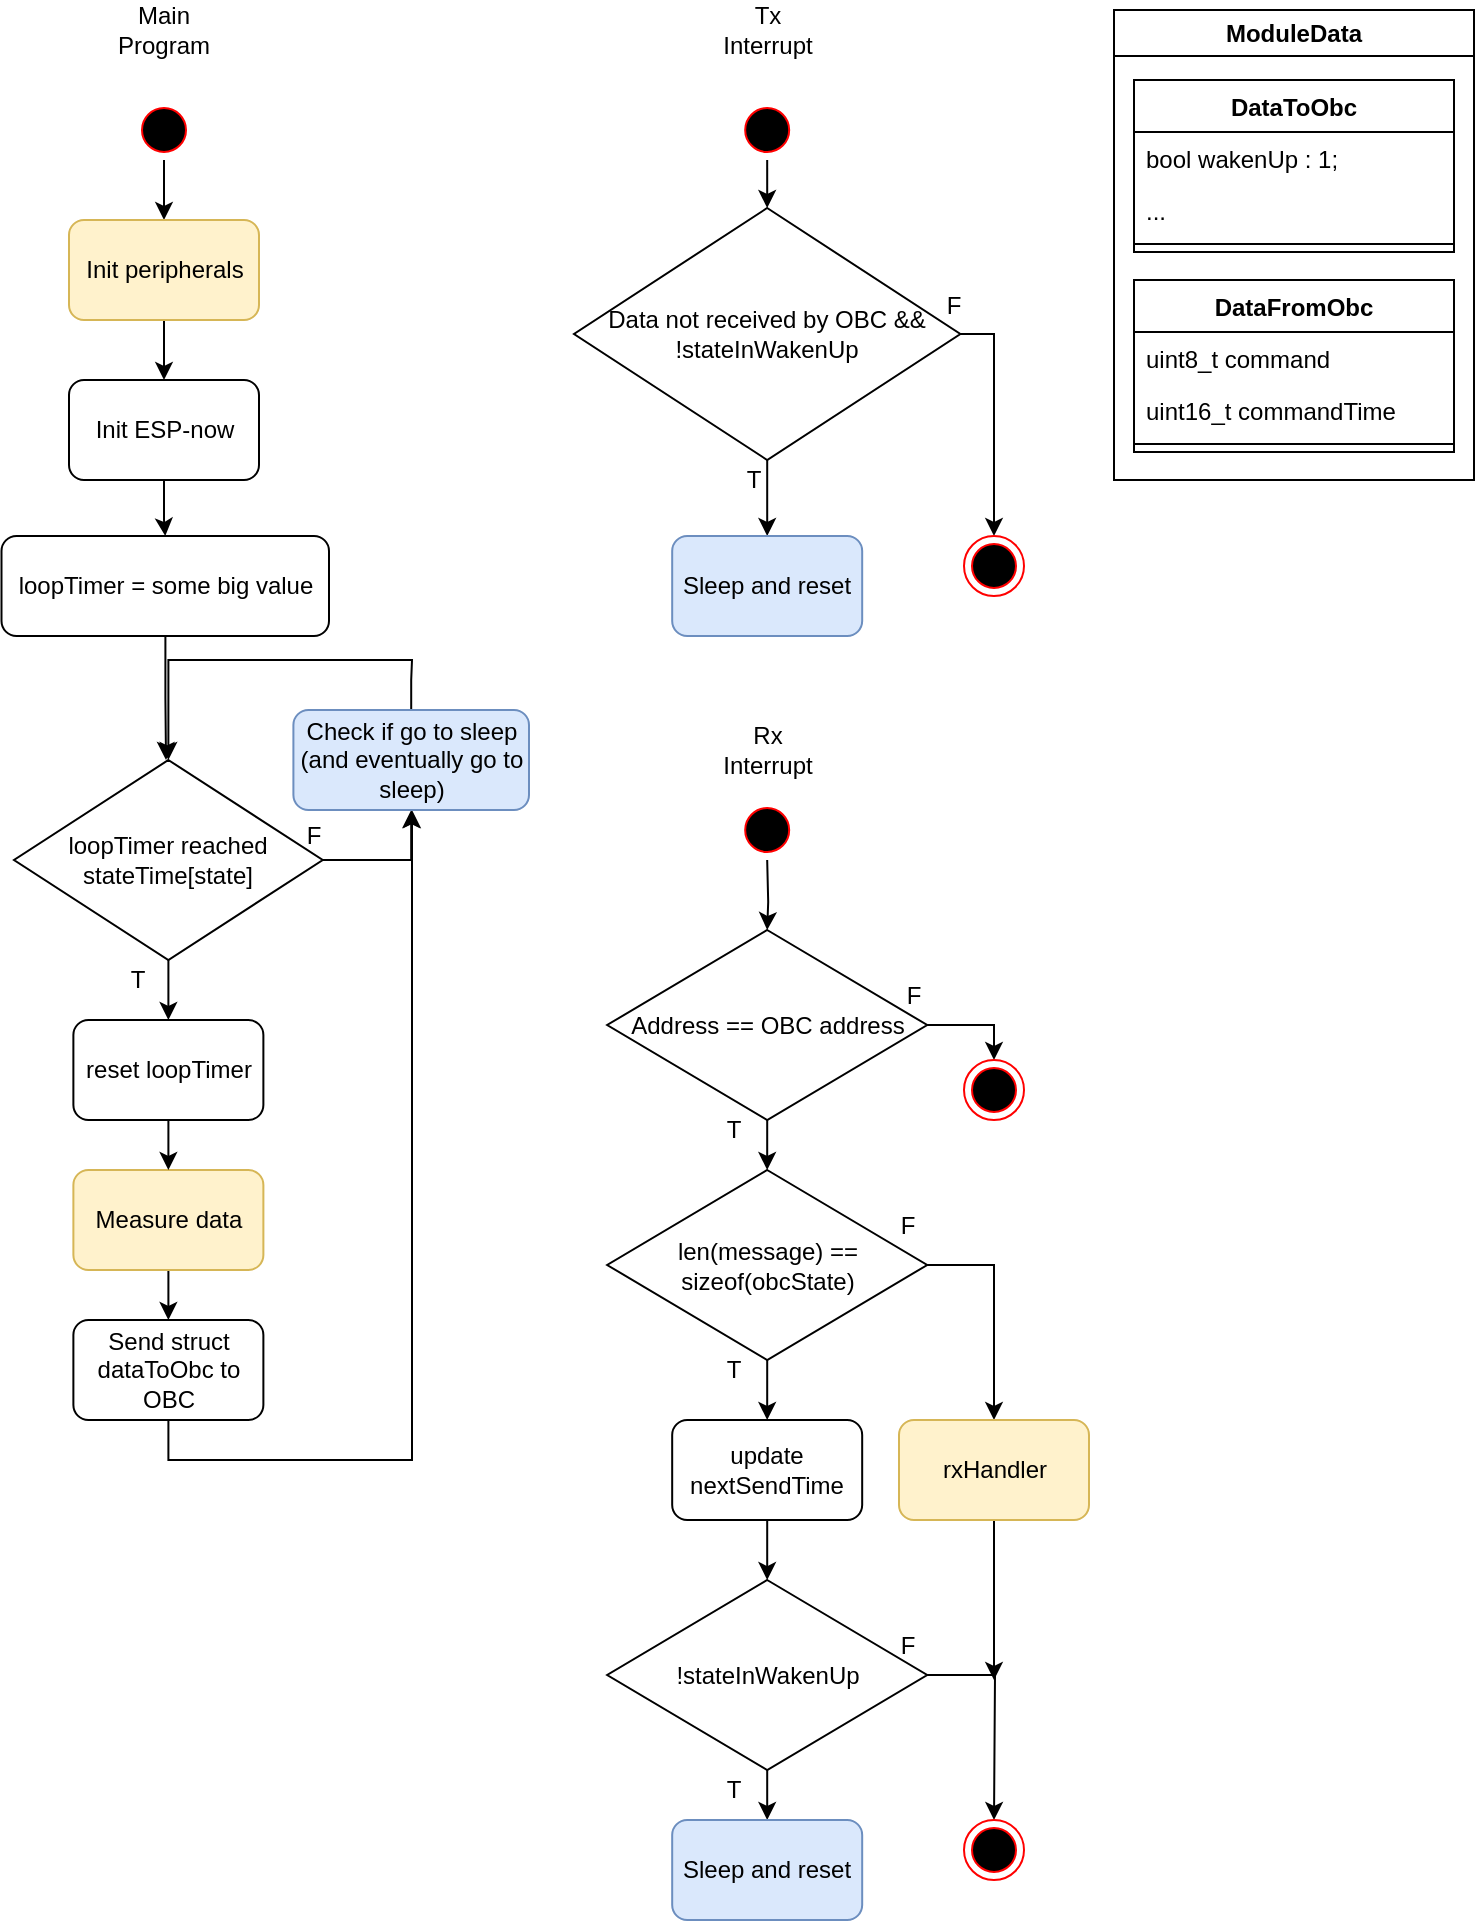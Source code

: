 <mxfile version="20.8.2" type="device"><diagram id="5hqBROGm56fKlFML5DO0" name="Page-1"><mxGraphModel dx="1434" dy="749" grid="1" gridSize="10" guides="1" tooltips="1" connect="1" arrows="1" fold="1" page="1" pageScale="1" pageWidth="827" pageHeight="1169" math="0" shadow="0"><root><mxCell id="0"/><mxCell id="1" parent="0"/><mxCell id="C-xikxSKRyJibGNk0mY0-21" style="edgeStyle=orthogonalEdgeStyle;rounded=0;orthogonalLoop=1;jettySize=auto;html=1;entryX=0.5;entryY=0;entryDx=0;entryDy=0;" parent="1" target="C-xikxSKRyJibGNk0mY0-9" edge="1"><mxGeometry relative="1" as="geometry"><mxPoint x="145" y="120" as="sourcePoint"/></mxGeometry></mxCell><mxCell id="C-xikxSKRyJibGNk0mY0-23" style="edgeStyle=orthogonalEdgeStyle;rounded=0;orthogonalLoop=1;jettySize=auto;html=1;entryX=0.5;entryY=0;entryDx=0;entryDy=0;" parent="1" source="C-xikxSKRyJibGNk0mY0-9" target="C-xikxSKRyJibGNk0mY0-10" edge="1"><mxGeometry relative="1" as="geometry"/></mxCell><mxCell id="C-xikxSKRyJibGNk0mY0-9" value="&lt;div&gt;Init peripherals&lt;/div&gt;" style="rounded=1;whiteSpace=wrap;html=1;fillColor=#fff2cc;strokeColor=#d6b656;" parent="1" vertex="1"><mxGeometry x="97.5" y="150" width="95" height="50" as="geometry"/></mxCell><mxCell id="C-xikxSKRyJibGNk0mY0-24" style="edgeStyle=orthogonalEdgeStyle;rounded=0;orthogonalLoop=1;jettySize=auto;html=1;entryX=0.5;entryY=0;entryDx=0;entryDy=0;" parent="1" source="C-xikxSKRyJibGNk0mY0-10" target="C-xikxSKRyJibGNk0mY0-11" edge="1"><mxGeometry relative="1" as="geometry"/></mxCell><mxCell id="C-xikxSKRyJibGNk0mY0-10" value="&lt;div&gt;Init ESP-now&lt;/div&gt;" style="rounded=1;whiteSpace=wrap;html=1;" parent="1" vertex="1"><mxGeometry x="97.5" y="230" width="95" height="50" as="geometry"/></mxCell><mxCell id="C-xikxSKRyJibGNk0mY0-25" style="edgeStyle=orthogonalEdgeStyle;rounded=0;orthogonalLoop=1;jettySize=auto;html=1;" parent="1" source="C-xikxSKRyJibGNk0mY0-11" edge="1"><mxGeometry relative="1" as="geometry"><mxPoint x="146" y="420" as="targetPoint"/></mxGeometry></mxCell><mxCell id="C-xikxSKRyJibGNk0mY0-11" value="loopTimer = some big value" style="rounded=1;whiteSpace=wrap;html=1;" parent="1" vertex="1"><mxGeometry x="63.75" y="308" width="163.75" height="50" as="geometry"/></mxCell><mxCell id="BW5ZEu1yhcZMdTFT7D4n-3" style="edgeStyle=orthogonalEdgeStyle;rounded=0;orthogonalLoop=1;jettySize=auto;html=1;entryX=0.5;entryY=0;entryDx=0;entryDy=0;" edge="1" parent="1" source="C-xikxSKRyJibGNk0mY0-12" target="fMhfvh2947QSmpEgsutE-5"><mxGeometry relative="1" as="geometry"/></mxCell><mxCell id="C-xikxSKRyJibGNk0mY0-12" value="Measure data" style="rounded=1;whiteSpace=wrap;html=1;fillColor=#fff2cc;strokeColor=#d6b656;" parent="1" vertex="1"><mxGeometry x="99.69" y="625" width="95" height="50" as="geometry"/></mxCell><mxCell id="BW5ZEu1yhcZMdTFT7D4n-2" style="edgeStyle=orthogonalEdgeStyle;rounded=0;orthogonalLoop=1;jettySize=auto;html=1;entryX=0.5;entryY=0;entryDx=0;entryDy=0;" edge="1" parent="1" source="C-xikxSKRyJibGNk0mY0-13" target="C-xikxSKRyJibGNk0mY0-12"><mxGeometry relative="1" as="geometry"/></mxCell><mxCell id="C-xikxSKRyJibGNk0mY0-13" value="reset loopTimer" style="rounded=1;whiteSpace=wrap;html=1;" parent="1" vertex="1"><mxGeometry x="99.69" y="550" width="95" height="50" as="geometry"/></mxCell><mxCell id="C-xikxSKRyJibGNk0mY0-39" value="DataToObc" style="swimlane;fontStyle=1;align=center;verticalAlign=top;childLayout=stackLayout;horizontal=1;startSize=26;horizontalStack=0;resizeParent=1;resizeParentMax=0;resizeLast=0;collapsible=1;marginBottom=0;" parent="1" vertex="1"><mxGeometry x="630" y="80" width="160" height="86" as="geometry"/></mxCell><mxCell id="C-xikxSKRyJibGNk0mY0-40" value="bool wakenUp : 1;" style="text;strokeColor=none;fillColor=none;align=left;verticalAlign=top;spacingLeft=4;spacingRight=4;overflow=hidden;rotatable=0;points=[[0,0.5],[1,0.5]];portConstraint=eastwest;" parent="C-xikxSKRyJibGNk0mY0-39" vertex="1"><mxGeometry y="26" width="160" height="26" as="geometry"/></mxCell><mxCell id="C-xikxSKRyJibGNk0mY0-47" value="..." style="text;strokeColor=none;fillColor=none;align=left;verticalAlign=top;spacingLeft=4;spacingRight=4;overflow=hidden;rotatable=0;points=[[0,0.5],[1,0.5]];portConstraint=eastwest;" parent="C-xikxSKRyJibGNk0mY0-39" vertex="1"><mxGeometry y="52" width="160" height="26" as="geometry"/></mxCell><mxCell id="C-xikxSKRyJibGNk0mY0-41" value="" style="line;strokeWidth=1;fillColor=none;align=left;verticalAlign=middle;spacingTop=-1;spacingLeft=3;spacingRight=3;rotatable=0;labelPosition=right;points=[];portConstraint=eastwest;" parent="C-xikxSKRyJibGNk0mY0-39" vertex="1"><mxGeometry y="78" width="160" height="8" as="geometry"/></mxCell><mxCell id="C-xikxSKRyJibGNk0mY0-43" value="DataFromObc" style="swimlane;fontStyle=1;align=center;verticalAlign=top;childLayout=stackLayout;horizontal=1;startSize=26;horizontalStack=0;resizeParent=1;resizeParentMax=0;resizeLast=0;collapsible=1;marginBottom=0;" parent="1" vertex="1"><mxGeometry x="630" y="180" width="160" height="86" as="geometry"/></mxCell><mxCell id="C-xikxSKRyJibGNk0mY0-54" value="uint8_t command" style="text;strokeColor=none;fillColor=none;align=left;verticalAlign=top;spacingLeft=4;spacingRight=4;overflow=hidden;rotatable=0;points=[[0,0.5],[1,0.5]];portConstraint=eastwest;" parent="C-xikxSKRyJibGNk0mY0-43" vertex="1"><mxGeometry y="26" width="160" height="26" as="geometry"/></mxCell><mxCell id="C-xikxSKRyJibGNk0mY0-55" value="uint16_t commandTime" style="text;strokeColor=none;fillColor=none;align=left;verticalAlign=top;spacingLeft=4;spacingRight=4;overflow=hidden;rotatable=0;points=[[0,0.5],[1,0.5]];portConstraint=eastwest;" parent="C-xikxSKRyJibGNk0mY0-43" vertex="1"><mxGeometry y="52" width="160" height="26" as="geometry"/></mxCell><mxCell id="C-xikxSKRyJibGNk0mY0-45" value="" style="line;strokeWidth=1;fillColor=none;align=left;verticalAlign=middle;spacingTop=-1;spacingLeft=3;spacingRight=3;rotatable=0;labelPosition=right;points=[];portConstraint=eastwest;" parent="C-xikxSKRyJibGNk0mY0-43" vertex="1"><mxGeometry y="78" width="160" height="8" as="geometry"/></mxCell><mxCell id="BW5ZEu1yhcZMdTFT7D4n-4" style="edgeStyle=orthogonalEdgeStyle;rounded=0;orthogonalLoop=1;jettySize=auto;html=1;entryX=0.5;entryY=0;entryDx=0;entryDy=0;" edge="1" parent="1" source="fMhfvh2947QSmpEgsutE-1" target="C-xikxSKRyJibGNk0mY0-13"><mxGeometry relative="1" as="geometry"/></mxCell><mxCell id="BW5ZEu1yhcZMdTFT7D4n-9" style="edgeStyle=orthogonalEdgeStyle;rounded=0;orthogonalLoop=1;jettySize=auto;html=1;entryX=0.5;entryY=1;entryDx=0;entryDy=0;" edge="1" parent="1" source="fMhfvh2947QSmpEgsutE-1" target="BW5ZEu1yhcZMdTFT7D4n-6"><mxGeometry relative="1" as="geometry"><Array as="points"><mxPoint x="269" y="470"/></Array></mxGeometry></mxCell><mxCell id="fMhfvh2947QSmpEgsutE-1" value="loopTimer reached stateTime[state]" style="rhombus;whiteSpace=wrap;html=1;" parent="1" vertex="1"><mxGeometry x="70.0" y="420" width="154.37" height="100" as="geometry"/></mxCell><mxCell id="fMhfvh2947QSmpEgsutE-9" style="edgeStyle=orthogonalEdgeStyle;rounded=0;orthogonalLoop=1;jettySize=auto;html=1;entryX=0.5;entryY=1;entryDx=0;entryDy=0;" parent="1" source="fMhfvh2947QSmpEgsutE-5" target="BW5ZEu1yhcZMdTFT7D4n-6" edge="1"><mxGeometry relative="1" as="geometry"><Array as="points"><mxPoint x="147" y="770"/><mxPoint x="269" y="770"/><mxPoint x="269" y="445"/></Array><mxPoint x="270" y="470" as="targetPoint"/></mxGeometry></mxCell><mxCell id="fMhfvh2947QSmpEgsutE-5" value="Send struct dataToObc to OBC" style="rounded=1;whiteSpace=wrap;html=1;" parent="1" vertex="1"><mxGeometry x="99.69" y="700" width="95" height="50" as="geometry"/></mxCell><mxCell id="fMhfvh2947QSmpEgsutE-7" value="T" style="text;html=1;strokeColor=none;fillColor=none;align=center;verticalAlign=middle;whiteSpace=wrap;rounded=0;" parent="1" vertex="1"><mxGeometry x="122.2" y="520" width="20" height="20" as="geometry"/></mxCell><mxCell id="fMhfvh2947QSmpEgsutE-8" value="F" style="text;html=1;strokeColor=none;fillColor=none;align=center;verticalAlign=middle;whiteSpace=wrap;rounded=0;" parent="1" vertex="1"><mxGeometry x="209.7" y="445" width="20" height="25" as="geometry"/></mxCell><mxCell id="fMhfvh2947QSmpEgsutE-11" value="Main Program" style="text;html=1;strokeColor=none;fillColor=none;align=center;verticalAlign=middle;whiteSpace=wrap;rounded=0;" parent="1" vertex="1"><mxGeometry x="115" y="40" width="60" height="30" as="geometry"/></mxCell><mxCell id="fMhfvh2947QSmpEgsutE-12" value="Tx Interrupt" style="text;html=1;strokeColor=none;fillColor=none;align=center;verticalAlign=middle;whiteSpace=wrap;rounded=0;" parent="1" vertex="1"><mxGeometry x="416.59" y="40" width="60" height="30" as="geometry"/></mxCell><mxCell id="fMhfvh2947QSmpEgsutE-14" value="Rx Interrupt" style="text;html=1;strokeColor=none;fillColor=none;align=center;verticalAlign=middle;whiteSpace=wrap;rounded=0;" parent="1" vertex="1"><mxGeometry x="416.59" y="400" width="60" height="30" as="geometry"/></mxCell><mxCell id="fMhfvh2947QSmpEgsutE-19" value="" style="edgeStyle=orthogonalEdgeStyle;rounded=0;orthogonalLoop=1;jettySize=auto;html=1;" parent="1" source="fMhfvh2947QSmpEgsutE-16" target="fMhfvh2947QSmpEgsutE-18" edge="1"><mxGeometry relative="1" as="geometry"/></mxCell><mxCell id="fMhfvh2947QSmpEgsutE-21" style="edgeStyle=orthogonalEdgeStyle;rounded=0;orthogonalLoop=1;jettySize=auto;html=1;entryX=0.5;entryY=0;entryDx=0;entryDy=0;" parent="1" source="fMhfvh2947QSmpEgsutE-16" edge="1"><mxGeometry relative="1" as="geometry"><Array as="points"><mxPoint x="560" y="207"/></Array><mxPoint x="560" y="308.0" as="targetPoint"/></mxGeometry></mxCell><mxCell id="fMhfvh2947QSmpEgsutE-16" value="Data not received by OBC &amp;amp;&amp;amp; !&lt;span class=&quot;pl-en&quot;&gt;stateInWakenUp&lt;/span&gt;" style="rhombus;whiteSpace=wrap;html=1;" parent="1" vertex="1"><mxGeometry x="350" y="144" width="193.18" height="126" as="geometry"/></mxCell><mxCell id="fMhfvh2947QSmpEgsutE-18" value="Sleep and reset" style="rounded=1;whiteSpace=wrap;html=1;fillColor=#dae8fc;strokeColor=#6c8ebf;" parent="1" vertex="1"><mxGeometry x="399.09" y="308" width="95" height="50" as="geometry"/></mxCell><mxCell id="fMhfvh2947QSmpEgsutE-22" value="F" style="text;html=1;strokeColor=none;fillColor=none;align=center;verticalAlign=middle;whiteSpace=wrap;rounded=0;" parent="1" vertex="1"><mxGeometry x="530" y="180" width="20" height="25" as="geometry"/></mxCell><mxCell id="fMhfvh2947QSmpEgsutE-23" value="T" style="text;html=1;strokeColor=none;fillColor=none;align=center;verticalAlign=middle;whiteSpace=wrap;rounded=0;" parent="1" vertex="1"><mxGeometry x="430" y="270" width="20" height="20" as="geometry"/></mxCell><mxCell id="fMhfvh2947QSmpEgsutE-30" value="" style="edgeStyle=orthogonalEdgeStyle;rounded=0;orthogonalLoop=1;jettySize=auto;html=1;" parent="1" target="fMhfvh2947QSmpEgsutE-25" edge="1"><mxGeometry relative="1" as="geometry"><mxPoint x="446.59" y="470" as="sourcePoint"/></mxGeometry></mxCell><mxCell id="fMhfvh2947QSmpEgsutE-39" style="edgeStyle=orthogonalEdgeStyle;rounded=0;orthogonalLoop=1;jettySize=auto;html=1;entryX=0.5;entryY=0;entryDx=0;entryDy=0;" parent="1" source="fMhfvh2947QSmpEgsutE-25" target="fMhfvh2947QSmpEgsutE-26" edge="1"><mxGeometry relative="1" as="geometry"/></mxCell><mxCell id="fMhfvh2947QSmpEgsutE-51" style="edgeStyle=orthogonalEdgeStyle;rounded=0;orthogonalLoop=1;jettySize=auto;html=1;" parent="1" source="fMhfvh2947QSmpEgsutE-25" edge="1"><mxGeometry relative="1" as="geometry"><mxPoint x="560" y="570" as="targetPoint"/><Array as="points"><mxPoint x="560" y="553"/></Array></mxGeometry></mxCell><mxCell id="fMhfvh2947QSmpEgsutE-25" value="Address == OBC address" style="rhombus;whiteSpace=wrap;html=1;" parent="1" vertex="1"><mxGeometry x="366.59" y="505" width="160" height="95" as="geometry"/></mxCell><mxCell id="fMhfvh2947QSmpEgsutE-36" style="edgeStyle=orthogonalEdgeStyle;rounded=0;orthogonalLoop=1;jettySize=auto;html=1;entryX=0.5;entryY=0;entryDx=0;entryDy=0;" parent="1" source="fMhfvh2947QSmpEgsutE-26" target="fMhfvh2947QSmpEgsutE-27" edge="1"><mxGeometry relative="1" as="geometry"/></mxCell><mxCell id="fMhfvh2947QSmpEgsutE-49" style="edgeStyle=orthogonalEdgeStyle;rounded=0;orthogonalLoop=1;jettySize=auto;html=1;entryX=0.5;entryY=0;entryDx=0;entryDy=0;" parent="1" source="fMhfvh2947QSmpEgsutE-26" target="fMhfvh2947QSmpEgsutE-47" edge="1"><mxGeometry relative="1" as="geometry"><Array as="points"><mxPoint x="560" y="673"/></Array></mxGeometry></mxCell><mxCell id="fMhfvh2947QSmpEgsutE-26" value="len(message) == sizeof(obcState)" style="rhombus;whiteSpace=wrap;html=1;" parent="1" vertex="1"><mxGeometry x="366.59" y="625" width="160" height="95" as="geometry"/></mxCell><mxCell id="fMhfvh2947QSmpEgsutE-33" value="" style="edgeStyle=orthogonalEdgeStyle;rounded=0;orthogonalLoop=1;jettySize=auto;html=1;" parent="1" source="fMhfvh2947QSmpEgsutE-27" target="fMhfvh2947QSmpEgsutE-28" edge="1"><mxGeometry relative="1" as="geometry"/></mxCell><mxCell id="fMhfvh2947QSmpEgsutE-27" value="update nextSendTime" style="rounded=1;whiteSpace=wrap;html=1;" parent="1" vertex="1"><mxGeometry x="399.09" y="750" width="95" height="50" as="geometry"/></mxCell><mxCell id="fMhfvh2947QSmpEgsutE-34" value="" style="edgeStyle=orthogonalEdgeStyle;rounded=0;orthogonalLoop=1;jettySize=auto;html=1;" parent="1" source="fMhfvh2947QSmpEgsutE-28" target="fMhfvh2947QSmpEgsutE-29" edge="1"><mxGeometry relative="1" as="geometry"/></mxCell><mxCell id="fMhfvh2947QSmpEgsutE-46" style="edgeStyle=orthogonalEdgeStyle;rounded=0;orthogonalLoop=1;jettySize=auto;html=1;entryX=0.5;entryY=0;entryDx=0;entryDy=0;" parent="1" source="fMhfvh2947QSmpEgsutE-28" edge="1"><mxGeometry relative="1" as="geometry"><mxPoint x="560" y="950" as="targetPoint"/></mxGeometry></mxCell><mxCell id="fMhfvh2947QSmpEgsutE-28" value="!&lt;span class=&quot;pl-en&quot;&gt;stateInWakenUp&lt;/span&gt;" style="rhombus;whiteSpace=wrap;html=1;" parent="1" vertex="1"><mxGeometry x="366.59" y="830" width="160" height="95" as="geometry"/></mxCell><mxCell id="fMhfvh2947QSmpEgsutE-29" value="Sleep and reset" style="rounded=1;whiteSpace=wrap;html=1;fillColor=#dae8fc;strokeColor=#6c8ebf;" parent="1" vertex="1"><mxGeometry x="399.09" y="950" width="95" height="50" as="geometry"/></mxCell><mxCell id="fMhfvh2947QSmpEgsutE-37" value="T" style="text;html=1;strokeColor=none;fillColor=none;align=center;verticalAlign=middle;whiteSpace=wrap;rounded=0;" parent="1" vertex="1"><mxGeometry x="420" y="595" width="20" height="20" as="geometry"/></mxCell><mxCell id="fMhfvh2947QSmpEgsutE-41" value="T" style="text;html=1;strokeColor=none;fillColor=none;align=center;verticalAlign=middle;whiteSpace=wrap;rounded=0;" parent="1" vertex="1"><mxGeometry x="420" y="925" width="20" height="20" as="geometry"/></mxCell><mxCell id="fMhfvh2947QSmpEgsutE-42" value="F" style="text;html=1;strokeColor=none;fillColor=none;align=center;verticalAlign=middle;whiteSpace=wrap;rounded=0;" parent="1" vertex="1"><mxGeometry x="510" y="525" width="20" height="25" as="geometry"/></mxCell><mxCell id="fMhfvh2947QSmpEgsutE-43" value="F" style="text;html=1;strokeColor=none;fillColor=none;align=center;verticalAlign=middle;whiteSpace=wrap;rounded=0;" parent="1" vertex="1"><mxGeometry x="506.59" y="640" width="20" height="25" as="geometry"/></mxCell><mxCell id="fMhfvh2947QSmpEgsutE-44" value="F" style="text;html=1;strokeColor=none;fillColor=none;align=center;verticalAlign=middle;whiteSpace=wrap;rounded=0;" parent="1" vertex="1"><mxGeometry x="506.59" y="850" width="20" height="25" as="geometry"/></mxCell><mxCell id="fMhfvh2947QSmpEgsutE-48" style="edgeStyle=orthogonalEdgeStyle;rounded=0;orthogonalLoop=1;jettySize=auto;html=1;" parent="1" source="fMhfvh2947QSmpEgsutE-47" edge="1"><mxGeometry relative="1" as="geometry"><mxPoint x="560" y="880" as="targetPoint"/></mxGeometry></mxCell><mxCell id="fMhfvh2947QSmpEgsutE-47" value="rxHandler" style="rounded=1;whiteSpace=wrap;html=1;fillColor=#fff2cc;strokeColor=#d6b656;" parent="1" vertex="1"><mxGeometry x="512.5" y="750" width="95" height="50" as="geometry"/></mxCell><mxCell id="BW5ZEu1yhcZMdTFT7D4n-1" value="ModuleData" style="swimlane;whiteSpace=wrap;html=1;" vertex="1" parent="1"><mxGeometry x="620" y="45" width="180" height="235" as="geometry"/></mxCell><mxCell id="BW5ZEu1yhcZMdTFT7D4n-8" style="edgeStyle=orthogonalEdgeStyle;rounded=0;orthogonalLoop=1;jettySize=auto;html=1;entryX=0.5;entryY=0;entryDx=0;entryDy=0;" edge="1" parent="1" source="BW5ZEu1yhcZMdTFT7D4n-6" target="fMhfvh2947QSmpEgsutE-1"><mxGeometry relative="1" as="geometry"><Array as="points"><mxPoint x="269" y="380"/><mxPoint x="269" y="380"/><mxPoint x="269" y="370"/><mxPoint x="147" y="370"/></Array></mxGeometry></mxCell><mxCell id="BW5ZEu1yhcZMdTFT7D4n-6" value="Check if go to sleep (and eventually go to sleep)" style="rounded=1;whiteSpace=wrap;html=1;fillColor=#dae8fc;strokeColor=#6c8ebf;" vertex="1" parent="1"><mxGeometry x="209.7" y="395" width="117.8" height="50" as="geometry"/></mxCell><mxCell id="BW5ZEu1yhcZMdTFT7D4n-10" value="" style="ellipse;html=1;shape=startState;fillColor=#000000;strokeColor=#ff0000;" vertex="1" parent="1"><mxGeometry x="130" y="90" width="30" height="30" as="geometry"/></mxCell><mxCell id="BW5ZEu1yhcZMdTFT7D4n-13" style="edgeStyle=orthogonalEdgeStyle;rounded=0;orthogonalLoop=1;jettySize=auto;html=1;entryX=0.5;entryY=0;entryDx=0;entryDy=0;" edge="1" parent="1" source="BW5ZEu1yhcZMdTFT7D4n-12" target="fMhfvh2947QSmpEgsutE-16"><mxGeometry relative="1" as="geometry"/></mxCell><mxCell id="BW5ZEu1yhcZMdTFT7D4n-12" value="" style="ellipse;html=1;shape=startState;fillColor=#000000;strokeColor=#ff0000;" vertex="1" parent="1"><mxGeometry x="431.59" y="90" width="30" height="30" as="geometry"/></mxCell><mxCell id="BW5ZEu1yhcZMdTFT7D4n-14" value="" style="ellipse;html=1;shape=endState;fillColor=#000000;strokeColor=#ff0000;" vertex="1" parent="1"><mxGeometry x="545" y="308" width="30" height="30" as="geometry"/></mxCell><mxCell id="BW5ZEu1yhcZMdTFT7D4n-15" value="" style="ellipse;html=1;shape=startState;fillColor=#000000;strokeColor=#ff0000;" vertex="1" parent="1"><mxGeometry x="431.59" y="440" width="30" height="30" as="geometry"/></mxCell><mxCell id="BW5ZEu1yhcZMdTFT7D4n-16" value="" style="ellipse;html=1;shape=endState;fillColor=#000000;strokeColor=#ff0000;" vertex="1" parent="1"><mxGeometry x="545" y="570" width="30" height="30" as="geometry"/></mxCell><mxCell id="BW5ZEu1yhcZMdTFT7D4n-17" value="T" style="text;html=1;strokeColor=none;fillColor=none;align=center;verticalAlign=middle;whiteSpace=wrap;rounded=0;" vertex="1" parent="1"><mxGeometry x="420" y="715" width="20" height="20" as="geometry"/></mxCell><mxCell id="BW5ZEu1yhcZMdTFT7D4n-18" value="" style="ellipse;html=1;shape=endState;fillColor=#000000;strokeColor=#ff0000;" vertex="1" parent="1"><mxGeometry x="545" y="950" width="30" height="30" as="geometry"/></mxCell></root></mxGraphModel></diagram></mxfile>
